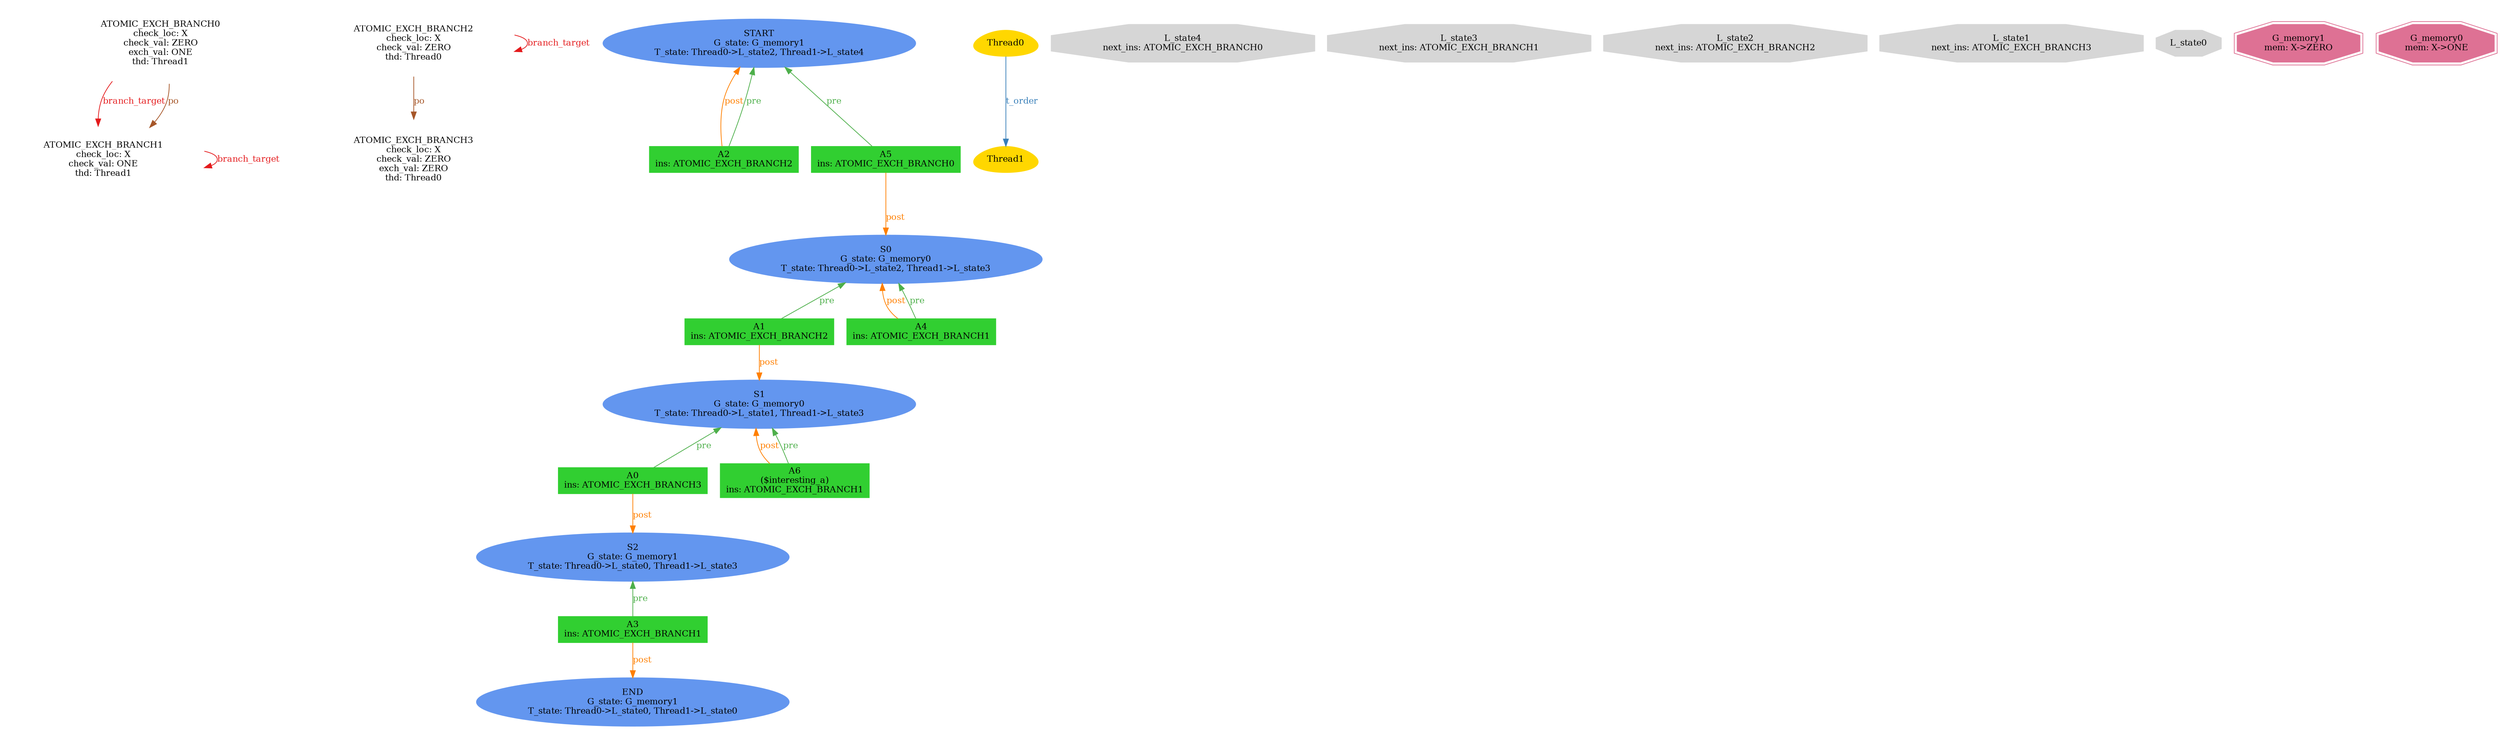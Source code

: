 digraph "graph" {
graph [fontsize=12]
node [fontsize=12]
edge [fontsize=12]
rankdir=TB;
"N16" -> "N15" [uuid = "<ATOMIC_EXCH_BRANCH0, ATOMIC_EXCH_BRANCH1>", color = "#e41a1c", fontcolor = "#e41a1c", style = "solid", label = "branch_target", dir = "forward", weight = "1"]
"N15" -> "N15" [uuid = "<ATOMIC_EXCH_BRANCH1, ATOMIC_EXCH_BRANCH1>", color = "#e41a1c", fontcolor = "#e41a1c", style = "solid", label = "branch_target", dir = "forward", weight = "1"]
"N14" -> "N14" [uuid = "<ATOMIC_EXCH_BRANCH2, ATOMIC_EXCH_BRANCH2>", color = "#e41a1c", fontcolor = "#e41a1c", style = "solid", label = "branch_target", dir = "forward", weight = "1"]
"N16" -> "N15" [uuid = "<ATOMIC_EXCH_BRANCH0, ATOMIC_EXCH_BRANCH1>", color = "#a65628", fontcolor = "#a65628", style = "solid", label = "po", dir = "forward", weight = "1"]
"N14" -> "N13" [uuid = "<ATOMIC_EXCH_BRANCH2, ATOMIC_EXCH_BRANCH3>", color = "#a65628", fontcolor = "#a65628", style = "solid", label = "po", dir = "forward", weight = "1"]
"N12" -> "N11" [uuid = "<A0, S2>", color = "#ff7f00", fontcolor = "#ff7f00", style = "solid", label = "post", dir = "forward", weight = "1"]
"N21" -> "N20" [uuid = "<A1, S1>", color = "#ff7f00", fontcolor = "#ff7f00", style = "solid", label = "post", dir = "forward", weight = "1"]
"N24" -> "N17" [uuid = "<A2, START>", color = "#ff7f00", fontcolor = "#ff7f00", style = "solid", label = "post", dir = "back", weight = "1"]
"N10" -> "N9" [uuid = "<A3, END>", color = "#ff7f00", fontcolor = "#ff7f00", style = "solid", label = "post", dir = "forward", weight = "1"]
"N22" -> "N18" [uuid = "<A4, S0>", color = "#ff7f00", fontcolor = "#ff7f00", style = "solid", label = "post", dir = "back", weight = "1"]
"N23" -> "N22" [uuid = "<A5, S0>", color = "#ff7f00", fontcolor = "#ff7f00", style = "solid", label = "post", dir = "forward", weight = "1"]
"N20" -> "N19" [uuid = "<A6, S1>", color = "#ff7f00", fontcolor = "#ff7f00", style = "solid", label = "post", dir = "back", weight = "1"]
"N20" -> "N12" [uuid = "<A0, S1>", color = "#4daf4a", fontcolor = "#4daf4a", style = "solid", label = "pre", dir = "back", weight = "1"]
"N22" -> "N21" [uuid = "<A1, S0>", color = "#4daf4a", fontcolor = "#4daf4a", style = "solid", label = "pre", dir = "back", weight = "1"]
"N24" -> "N17" [uuid = "<A2, START>", color = "#4daf4a", fontcolor = "#4daf4a", style = "solid", label = "pre", dir = "back", weight = "1"]
"N11" -> "N10" [uuid = "<A3, S2>", color = "#4daf4a", fontcolor = "#4daf4a", style = "solid", label = "pre", dir = "back", weight = "1"]
"N22" -> "N18" [uuid = "<A4, S0>", color = "#4daf4a", fontcolor = "#4daf4a", style = "solid", label = "pre", dir = "back", weight = "1"]
"N24" -> "N23" [uuid = "<A5, START>", color = "#4daf4a", fontcolor = "#4daf4a", style = "solid", label = "pre", dir = "back", weight = "1"]
"N20" -> "N19" [uuid = "<A6, S1>", color = "#4daf4a", fontcolor = "#4daf4a", style = "solid", label = "pre", dir = "back", weight = "1"]
"N8" -> "N7" [uuid = "<Thread0, Thread1>", color = "#377eb8", fontcolor = "#377eb8", style = "solid", label = "t_order", dir = "forward", weight = "1"]
"N0" [uuid="L_state4", label="L_state4\nnext_ins: ATOMIC_EXCH_BRANCH0", color="#d6d6d6", fontcolor = "#000000", shape = "octagon", style = "filled, solid"]
"N1" [uuid="L_state3", label="L_state3\nnext_ins: ATOMIC_EXCH_BRANCH1", color="#d6d6d6", fontcolor = "#000000", shape = "octagon", style = "filled, solid"]
"N2" [uuid="L_state2", label="L_state2\nnext_ins: ATOMIC_EXCH_BRANCH2", color="#d6d6d6", fontcolor = "#000000", shape = "octagon", style = "filled, solid"]
"N3" [uuid="L_state1", label="L_state1\nnext_ins: ATOMIC_EXCH_BRANCH3", color="#d6d6d6", fontcolor = "#000000", shape = "octagon", style = "filled, solid"]
"N4" [uuid="L_state0", label="L_state0", color="#d6d6d6", fontcolor = "#000000", shape = "octagon", style = "filled, solid"]
"N5" [uuid="G_memory1", label="G_memory1\nmem: X->ZERO", color="#de7194", fontcolor = "#000000", shape = "doubleoctagon", style = "filled, solid"]
"N6" [uuid="G_memory0", label="G_memory0\nmem: X->ONE", color="#de7194", fontcolor = "#000000", shape = "doubleoctagon", style = "filled, solid"]
"N7" [uuid="Thread1", label="Thread1", color="#ffd700", fontcolor = "#000000", shape = "egg", style = "filled, solid"]
"N8" [uuid="Thread0", label="Thread0", color="#ffd700", fontcolor = "#000000", shape = "egg", style = "filled, solid"]
"N9" [uuid="END", label="END\nG_state: G_memory1\nT_state: Thread0->L_state0, Thread1->L_state0", color="#6396ef", fontcolor = "#000000", shape = "ellipse", style = "filled, solid"]
"N10" [uuid="A3", label="A3\nins: ATOMIC_EXCH_BRANCH1", color="#31cf31", fontcolor = "#000000", shape = "box", style = "filled, solid"]
"N11" [uuid="S2", label="S2\nG_state: G_memory1\nT_state: Thread0->L_state0, Thread1->L_state3", color="#6396ef", fontcolor = "#000000", shape = "ellipse", style = "filled, solid"]
"N12" [uuid="A0", label="A0\nins: ATOMIC_EXCH_BRANCH3", color="#31cf31", fontcolor = "#000000", shape = "box", style = "filled, solid"]
"N13" [uuid="ATOMIC_EXCH_BRANCH3", label="ATOMIC_EXCH_BRANCH3\ncheck_loc: X\ncheck_val: ZERO\nexch_val: ZERO\nthd: Thread0", color="#ffffff", fontcolor = "#000000", shape = "octagon", style = "filled, solid"]
"N14" [uuid="ATOMIC_EXCH_BRANCH2", label="ATOMIC_EXCH_BRANCH2\ncheck_loc: X\ncheck_val: ZERO\nthd: Thread0", color="#ffffff", fontcolor = "#000000", shape = "octagon", style = "filled, solid"]
"N15" [uuid="ATOMIC_EXCH_BRANCH1", label="ATOMIC_EXCH_BRANCH1\ncheck_loc: X\ncheck_val: ONE\nthd: Thread1", color="#ffffff", fontcolor = "#000000", shape = "octagon", style = "filled, solid"]
"N16" [uuid="ATOMIC_EXCH_BRANCH0", label="ATOMIC_EXCH_BRANCH0\ncheck_loc: X\ncheck_val: ZERO\nexch_val: ONE\nthd: Thread1", color="#ffffff", fontcolor = "#000000", shape = "octagon", style = "filled, solid"]
"N17" [uuid="A2", label="A2\nins: ATOMIC_EXCH_BRANCH2", color="#31cf31", fontcolor = "#000000", shape = "box", style = "filled, solid"]
"N18" [uuid="A4", label="A4\nins: ATOMIC_EXCH_BRANCH1", color="#31cf31", fontcolor = "#000000", shape = "box", style = "filled, solid"]
"N19" [uuid="A6", label="A6\n($interesting_a)\nins: ATOMIC_EXCH_BRANCH1", color="#31cf31", fontcolor = "#000000", shape = "box", style = "filled, solid"]
"N20" [uuid="S1", label="S1\nG_state: G_memory0\nT_state: Thread0->L_state1, Thread1->L_state3", color="#6396ef", fontcolor = "#000000", shape = "ellipse", style = "filled, solid"]
"N21" [uuid="A1", label="A1\nins: ATOMIC_EXCH_BRANCH2", color="#31cf31", fontcolor = "#000000", shape = "box", style = "filled, solid"]
"N22" [uuid="S0", label="S0\nG_state: G_memory0\nT_state: Thread0->L_state2, Thread1->L_state3", color="#6396ef", fontcolor = "#000000", shape = "ellipse", style = "filled, solid"]
"N23" [uuid="A5", label="A5\nins: ATOMIC_EXCH_BRANCH0", color="#31cf31", fontcolor = "#000000", shape = "box", style = "filled, solid"]
"N24" [uuid="START", label="START\nG_state: G_memory1\nT_state: Thread0->L_state2, Thread1->L_state4", color="#6396ef", fontcolor = "#000000", shape = "ellipse", style = "filled, solid"]
}
